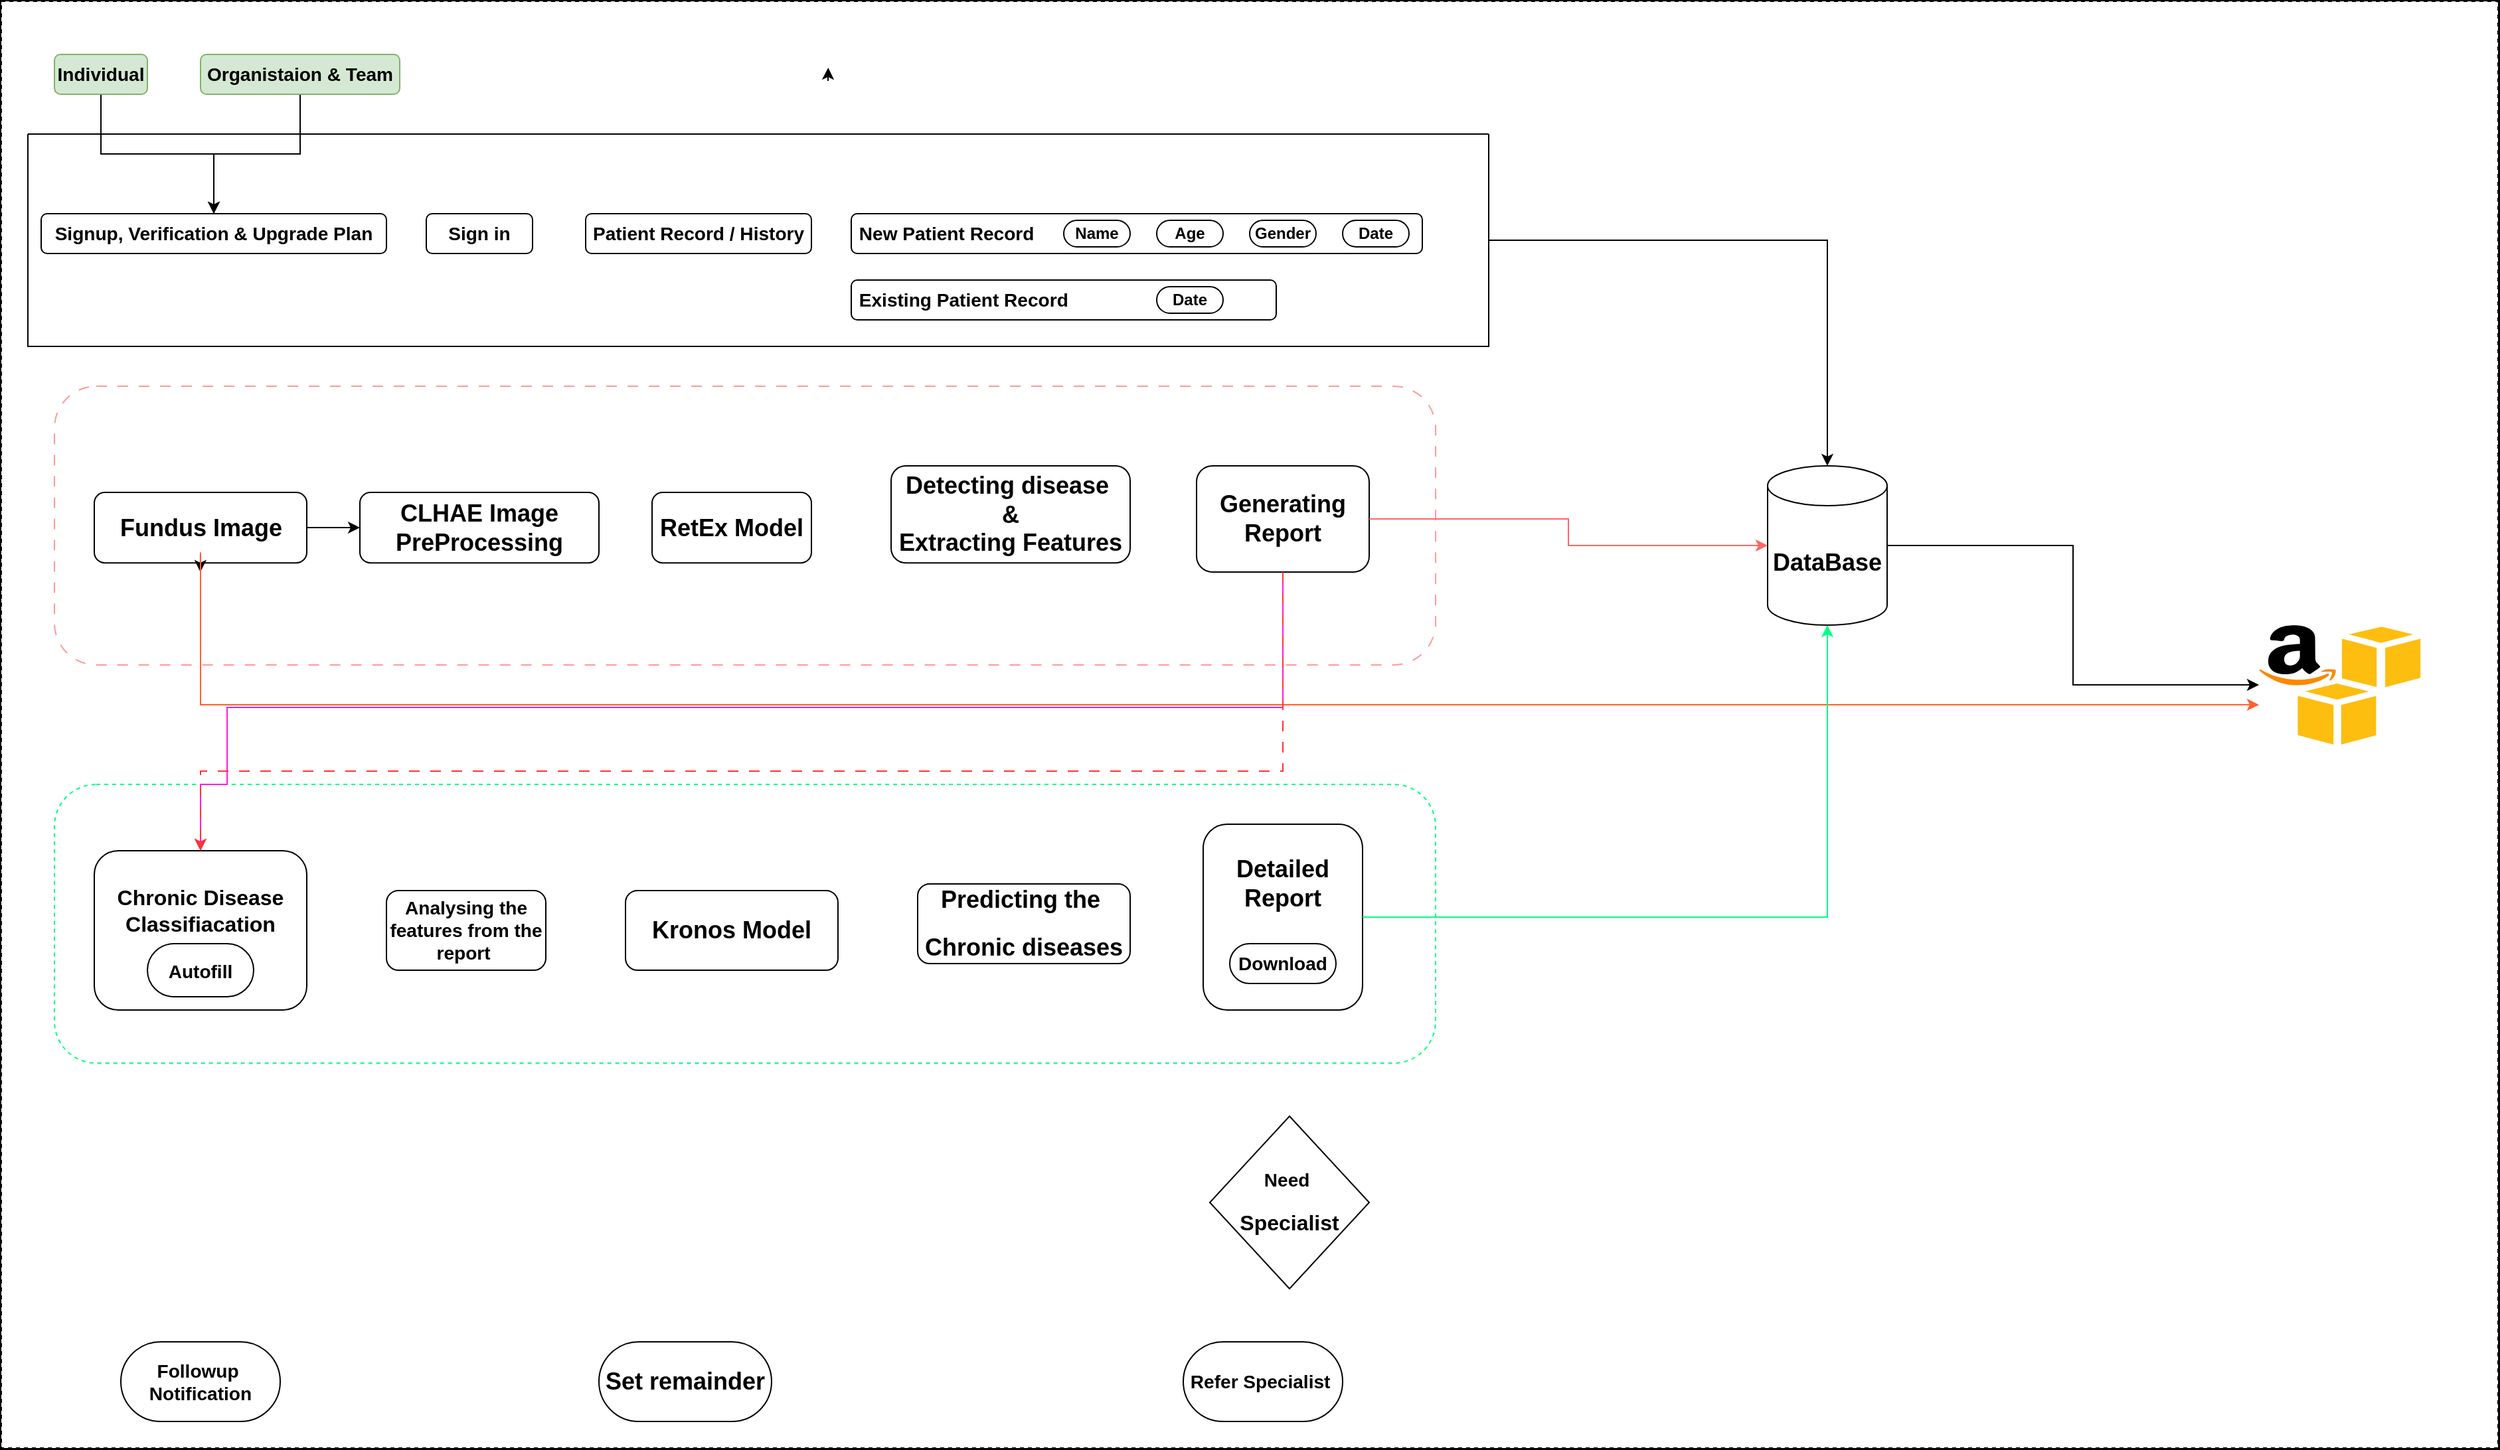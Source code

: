<mxfile version="24.4.3" type="github">
  <diagram name="Page-1" id="CdPkA9zi_ZPxTB_Ssb39">
    <mxGraphModel dx="1843" dy="813" grid="1" gridSize="10" guides="1" tooltips="1" connect="1" arrows="1" fold="1" page="1" pageScale="1" pageWidth="827" pageHeight="1169" background="#000000" math="0" shadow="0">
      <root>
        <mxCell id="0" />
        <mxCell id="1" parent="0" />
        <mxCell id="g4HZZ2Fb6wAWF_wmKjE4-1" value="" style="rounded=0;whiteSpace=wrap;html=1;dashed=1;" parent="1" vertex="1">
          <mxGeometry x="10" y="130" width="1880" height="1090" as="geometry" />
        </mxCell>
        <mxCell id="g4HZZ2Fb6wAWF_wmKjE4-75" style="edgeStyle=orthogonalEdgeStyle;rounded=0;orthogonalLoop=1;jettySize=auto;html=1;exitX=0.5;exitY=1;exitDx=0;exitDy=0;" parent="1" source="g4HZZ2Fb6wAWF_wmKjE4-2" target="g4HZZ2Fb6wAWF_wmKjE4-4" edge="1">
          <mxGeometry relative="1" as="geometry" />
        </mxCell>
        <mxCell id="g4HZZ2Fb6wAWF_wmKjE4-2" value="&lt;h3&gt;&lt;b&gt;&lt;font face=&quot;Helvetica&quot;&gt;Individual&lt;/font&gt;&lt;/b&gt;&lt;/h3&gt;" style="rounded=1;whiteSpace=wrap;html=1;fillColor=#d5e8d4;strokeColor=#82b366;" parent="1" vertex="1">
          <mxGeometry x="50" y="170" width="70" height="30" as="geometry" />
        </mxCell>
        <mxCell id="g4HZZ2Fb6wAWF_wmKjE4-76" style="edgeStyle=orthogonalEdgeStyle;rounded=0;orthogonalLoop=1;jettySize=auto;html=1;entryX=0.5;entryY=0;entryDx=0;entryDy=0;" parent="1" source="g4HZZ2Fb6wAWF_wmKjE4-3" target="g4HZZ2Fb6wAWF_wmKjE4-4" edge="1">
          <mxGeometry relative="1" as="geometry">
            <mxPoint x="170" y="270" as="targetPoint" />
          </mxGeometry>
        </mxCell>
        <mxCell id="g4HZZ2Fb6wAWF_wmKjE4-3" value="&lt;h3&gt;&lt;b&gt;Organistaion &amp;amp; Team&lt;/b&gt;&lt;/h3&gt;" style="rounded=1;whiteSpace=wrap;html=1;fillColor=#d5e8d4;strokeColor=#82b366;points=[[0,0,0,0,0],[0,0.25,0,0,0],[0,0.5,0,0,0],[0,0.75,0,0,0],[0,1,0,0,0],[0.25,0,0,0,0],[0.25,1,0,0,0],[0.5,0,0,0,0],[0.5,1,0,0,0],[0.75,0,0,0,0],[0.75,1,0,0,0],[1,0,0,0,0],[1,0.25,0,0,0],[1,0.5,0,0,0],[1,0.75,0,0,0],[1,1,0,0,0]];" parent="1" vertex="1">
          <mxGeometry x="160" y="170" width="150" height="30" as="geometry" />
        </mxCell>
        <mxCell id="g4HZZ2Fb6wAWF_wmKjE4-4" value="&lt;h3&gt;&lt;b&gt;Signup, Verification &amp;amp; Upgrade Plan&lt;/b&gt;&lt;/h3&gt;" style="rounded=1;whiteSpace=wrap;html=1;" parent="1" vertex="1">
          <mxGeometry x="40" y="290" width="260" height="30" as="geometry" />
        </mxCell>
        <mxCell id="g4HZZ2Fb6wAWF_wmKjE4-16" value="&lt;h3&gt;&lt;b&gt;Sign in&lt;/b&gt;&lt;/h3&gt;" style="rounded=1;whiteSpace=wrap;html=1;" parent="1" vertex="1">
          <mxGeometry x="330" y="290" width="80" height="30" as="geometry" />
        </mxCell>
        <mxCell id="g4HZZ2Fb6wAWF_wmKjE4-18" value="&lt;h3&gt;&lt;b&gt;Patient Record / History&lt;/b&gt;&lt;/h3&gt;" style="rounded=1;whiteSpace=wrap;html=1;" parent="1" vertex="1">
          <mxGeometry x="450" y="290" width="170" height="30" as="geometry" />
        </mxCell>
        <mxCell id="g4HZZ2Fb6wAWF_wmKjE4-19" value="&lt;h3&gt;&lt;b&gt;&amp;nbsp;New Patient Record&lt;/b&gt;&lt;/h3&gt;" style="rounded=1;whiteSpace=wrap;html=1;align=left;" parent="1" vertex="1">
          <mxGeometry x="650" y="290" width="430" height="30" as="geometry" />
        </mxCell>
        <mxCell id="g4HZZ2Fb6wAWF_wmKjE4-20" value="&lt;b&gt;Name&lt;/b&gt;" style="rounded=1;whiteSpace=wrap;html=1;glass=0;arcSize=50;" parent="1" vertex="1">
          <mxGeometry x="810" y="295" width="50" height="20" as="geometry" />
        </mxCell>
        <mxCell id="g4HZZ2Fb6wAWF_wmKjE4-21" value="&lt;b&gt;Date&lt;/b&gt;" style="rounded=1;whiteSpace=wrap;html=1;glass=0;arcSize=50;" parent="1" vertex="1">
          <mxGeometry x="1020" y="295" width="50" height="20" as="geometry" />
        </mxCell>
        <mxCell id="g4HZZ2Fb6wAWF_wmKjE4-22" value="&lt;b&gt;Age&lt;/b&gt;" style="rounded=1;whiteSpace=wrap;html=1;glass=0;arcSize=50;" parent="1" vertex="1">
          <mxGeometry x="880" y="295" width="50" height="20" as="geometry" />
        </mxCell>
        <mxCell id="g4HZZ2Fb6wAWF_wmKjE4-23" value="&lt;b&gt;Gender&lt;/b&gt;" style="rounded=1;whiteSpace=wrap;html=1;glass=0;arcSize=50;" parent="1" vertex="1">
          <mxGeometry x="950" y="295" width="50" height="20" as="geometry" />
        </mxCell>
        <mxCell id="g4HZZ2Fb6wAWF_wmKjE4-25" value="&lt;h3&gt;&lt;b&gt;&amp;nbsp;Existing Patient Record&lt;/b&gt;&lt;/h3&gt;" style="rounded=1;whiteSpace=wrap;html=1;align=left;" parent="1" vertex="1">
          <mxGeometry x="650" y="340" width="320" height="30" as="geometry" />
        </mxCell>
        <mxCell id="g4HZZ2Fb6wAWF_wmKjE4-26" value="&lt;b&gt;Date&lt;/b&gt;" style="rounded=1;whiteSpace=wrap;html=1;glass=0;arcSize=50;" parent="1" vertex="1">
          <mxGeometry x="880" y="345" width="50" height="20" as="geometry" />
        </mxCell>
        <mxCell id="g4HZZ2Fb6wAWF_wmKjE4-34" value="" style="group" parent="1" vertex="1" connectable="0">
          <mxGeometry x="50" y="420" width="1040" height="230" as="geometry" />
        </mxCell>
        <mxCell id="g4HZZ2Fb6wAWF_wmKjE4-27" value="" style="rounded=1;whiteSpace=wrap;html=1;dashed=1;dashPattern=8 8;strokeColor=#FF9999;" parent="g4HZZ2Fb6wAWF_wmKjE4-34" vertex="1">
          <mxGeometry width="1040" height="210" as="geometry" />
        </mxCell>
        <mxCell id="g4HZZ2Fb6wAWF_wmKjE4-35" value="" style="group" parent="g4HZZ2Fb6wAWF_wmKjE4-34" vertex="1" connectable="0">
          <mxGeometry x="30" y="80.003" width="160" height="53.077" as="geometry" />
        </mxCell>
        <mxCell id="g4HZZ2Fb6wAWF_wmKjE4-28" value="&lt;h3&gt;&lt;br&gt;&lt;/h3&gt;" style="rounded=1;whiteSpace=wrap;html=1;movable=1;resizable=1;rotatable=1;deletable=1;editable=1;locked=0;connectable=1;" parent="g4HZZ2Fb6wAWF_wmKjE4-35" vertex="1">
          <mxGeometry width="160" height="53.077" as="geometry" />
        </mxCell>
        <mxCell id="3s8PPzbpMXWGKV4UaF0_-3" style="edgeStyle=orthogonalEdgeStyle;rounded=0;orthogonalLoop=1;jettySize=auto;html=1;exitX=0.5;exitY=1;exitDx=0;exitDy=0;" edge="1" parent="g4HZZ2Fb6wAWF_wmKjE4-35" source="g4HZZ2Fb6wAWF_wmKjE4-30">
          <mxGeometry relative="1" as="geometry">
            <mxPoint x="79.857" y="59.997" as="targetPoint" />
          </mxGeometry>
        </mxCell>
        <mxCell id="g4HZZ2Fb6wAWF_wmKjE4-30" value="&lt;h3&gt;&lt;font style=&quot;font-size: 18px;&quot;&gt;Fundus Image&lt;/font&gt;&lt;/h3&gt;" style="text;html=1;align=center;verticalAlign=middle;whiteSpace=wrap;rounded=0;fontStyle=1;movable=1;resizable=1;rotatable=1;deletable=1;editable=1;locked=0;connectable=1;" parent="g4HZZ2Fb6wAWF_wmKjE4-35" vertex="1">
          <mxGeometry x="17.5" y="7.74" width="125" height="37.596" as="geometry" />
        </mxCell>
        <mxCell id="g4HZZ2Fb6wAWF_wmKjE4-36" value="&lt;h3&gt;&lt;b&gt;&lt;font style=&quot;font-size: 18px;&quot;&gt;CLHAE Image PreProcessing&lt;/font&gt;&lt;/b&gt;&lt;/h3&gt;" style="rounded=1;whiteSpace=wrap;html=1;" parent="g4HZZ2Fb6wAWF_wmKjE4-34" vertex="1">
          <mxGeometry x="230" y="80.003" width="180" height="53.077" as="geometry" />
        </mxCell>
        <mxCell id="g4HZZ2Fb6wAWF_wmKjE4-37" value="&lt;h3&gt;&lt;font style=&quot;font-size: 18px;&quot;&gt;RetEx Model&lt;/font&gt;&lt;/h3&gt;" style="rounded=1;whiteSpace=wrap;html=1;" parent="g4HZZ2Fb6wAWF_wmKjE4-34" vertex="1">
          <mxGeometry x="450" y="80.003" width="120" height="53.077" as="geometry" />
        </mxCell>
        <mxCell id="g4HZZ2Fb6wAWF_wmKjE4-38" value="&lt;h3&gt;&lt;font style=&quot;font-size: 18px;&quot;&gt;&lt;b&gt;Detecting disease&amp;nbsp;&lt;br&gt;&lt;/b&gt;&lt;b&gt;&amp;amp;&lt;br&gt;&lt;/b&gt;&lt;b&gt;Extracting Features&lt;/b&gt;&lt;/font&gt;&lt;/h3&gt;" style="rounded=1;whiteSpace=wrap;html=1;" parent="g4HZZ2Fb6wAWF_wmKjE4-34" vertex="1">
          <mxGeometry x="630" y="60" width="180" height="73.08" as="geometry" />
        </mxCell>
        <mxCell id="g4HZZ2Fb6wAWF_wmKjE4-39" value="&lt;h3&gt;&lt;b&gt;&lt;font style=&quot;font-size: 18px;&quot;&gt;Generating Report&lt;/font&gt;&lt;/b&gt;&lt;/h3&gt;" style="rounded=1;whiteSpace=wrap;html=1;" parent="g4HZZ2Fb6wAWF_wmKjE4-34" vertex="1">
          <mxGeometry x="860" y="60" width="130" height="80" as="geometry" />
        </mxCell>
        <mxCell id="3s8PPzbpMXWGKV4UaF0_-2" value="" style="edgeStyle=orthogonalEdgeStyle;rounded=0;orthogonalLoop=1;jettySize=auto;html=1;" edge="1" parent="g4HZZ2Fb6wAWF_wmKjE4-34" source="g4HZZ2Fb6wAWF_wmKjE4-28" target="g4HZZ2Fb6wAWF_wmKjE4-36">
          <mxGeometry relative="1" as="geometry" />
        </mxCell>
        <mxCell id="g4HZZ2Fb6wAWF_wmKjE4-40" value="" style="rounded=1;whiteSpace=wrap;html=1;dashed=1;strokeColor=#00FF80;" parent="1" vertex="1">
          <mxGeometry x="50" y="720" width="1040" height="210" as="geometry" />
        </mxCell>
        <mxCell id="g4HZZ2Fb6wAWF_wmKjE4-45" value="" style="group" parent="1" vertex="1" connectable="0">
          <mxGeometry x="80" y="770" width="160" height="120" as="geometry" />
        </mxCell>
        <mxCell id="g4HZZ2Fb6wAWF_wmKjE4-41" value="" style="rounded=1;whiteSpace=wrap;html=1;" parent="g4HZZ2Fb6wAWF_wmKjE4-45" vertex="1">
          <mxGeometry width="160" height="120" as="geometry" />
        </mxCell>
        <mxCell id="g4HZZ2Fb6wAWF_wmKjE4-42" value="&lt;h3&gt;&lt;font style=&quot;font-size: 16px;&quot;&gt;&lt;b&gt;Chronic Disease&lt;br&gt;&lt;/b&gt;&lt;b&gt;Classifiacation&lt;/b&gt;&lt;/font&gt;&lt;/h3&gt;" style="text;html=1;align=center;verticalAlign=middle;whiteSpace=wrap;rounded=0;" parent="g4HZZ2Fb6wAWF_wmKjE4-45" vertex="1">
          <mxGeometry x="15" y="30" width="130" height="30" as="geometry" />
        </mxCell>
        <mxCell id="g4HZZ2Fb6wAWF_wmKjE4-43" value="&lt;h2&gt;&lt;b&gt;&lt;font style=&quot;font-size: 14px;&quot;&gt;Autofill&lt;/font&gt;&lt;/b&gt;&lt;/h2&gt;" style="rounded=1;whiteSpace=wrap;html=1;arcSize=50;" parent="g4HZZ2Fb6wAWF_wmKjE4-45" vertex="1">
          <mxGeometry x="40" y="70" width="80" height="40" as="geometry" />
        </mxCell>
        <mxCell id="g4HZZ2Fb6wAWF_wmKjE4-46" value="&lt;h3&gt;&lt;b&gt;&lt;font style=&quot;font-size: 18px;&quot;&gt;Kronos Model&lt;/font&gt;&lt;/b&gt;&lt;/h3&gt;" style="rounded=1;whiteSpace=wrap;html=1;" parent="1" vertex="1">
          <mxGeometry x="480" y="800" width="160" height="60" as="geometry" />
        </mxCell>
        <mxCell id="g4HZZ2Fb6wAWF_wmKjE4-47" value="&lt;h3&gt;&lt;b&gt;Analysing the features from the report&amp;nbsp;&lt;/b&gt;&lt;/h3&gt;" style="rounded=1;whiteSpace=wrap;html=1;" parent="1" vertex="1">
          <mxGeometry x="300" y="800" width="120" height="60" as="geometry" />
        </mxCell>
        <mxCell id="g4HZZ2Fb6wAWF_wmKjE4-48" value="&lt;h3&gt;&lt;font style=&quot;font-size: 18px;&quot;&gt;&lt;b&gt;Predicting the&amp;nbsp;&lt;br&gt;&lt;/b&gt;&lt;/font&gt;&lt;/h3&gt;&lt;h3&gt;&lt;font style=&quot;font-size: 18px;&quot;&gt;&lt;b&gt;Chronic diseases&lt;/b&gt;&lt;/font&gt;&lt;/h3&gt;" style="rounded=1;whiteSpace=wrap;html=1;" parent="1" vertex="1">
          <mxGeometry x="700" y="795" width="160" height="60" as="geometry" />
        </mxCell>
        <mxCell id="g4HZZ2Fb6wAWF_wmKjE4-50" value="" style="rounded=1;whiteSpace=wrap;html=1;" parent="1" vertex="1">
          <mxGeometry x="915" y="750" width="120" height="140" as="geometry" />
        </mxCell>
        <mxCell id="g4HZZ2Fb6wAWF_wmKjE4-51" value="&lt;h3&gt;&lt;b&gt;&lt;font style=&quot;font-size: 18px;&quot;&gt;Detailed Report&lt;/font&gt;&lt;/b&gt;&lt;/h3&gt;" style="text;html=1;align=center;verticalAlign=middle;whiteSpace=wrap;rounded=0;" parent="1" vertex="1">
          <mxGeometry x="945" y="780" width="60" height="30" as="geometry" />
        </mxCell>
        <mxCell id="g4HZZ2Fb6wAWF_wmKjE4-52" value="&lt;font style=&quot;font-size: 14px;&quot;&gt;&lt;b style=&quot;&quot;&gt;Download&lt;/b&gt;&lt;/font&gt;" style="rounded=1;whiteSpace=wrap;html=1;arcSize=50;" parent="1" vertex="1">
          <mxGeometry x="935" y="840" width="80" height="30" as="geometry" />
        </mxCell>
        <mxCell id="g4HZZ2Fb6wAWF_wmKjE4-53" value="&lt;h3&gt;&lt;b&gt;&lt;font style=&quot;font-size: 14px;&quot;&gt;Need&amp;nbsp;&lt;/font&gt;&lt;/b&gt;&lt;/h3&gt;&lt;h3&gt;&lt;b&gt;&lt;font size=&quot;3&quot;&gt;Specialist&lt;/font&gt;&lt;/b&gt;&lt;/h3&gt;" style="rhombus;whiteSpace=wrap;html=1;" parent="1" vertex="1">
          <mxGeometry x="920" y="970" width="120" height="130" as="geometry" />
        </mxCell>
        <mxCell id="g4HZZ2Fb6wAWF_wmKjE4-54" value="&lt;h3&gt;&lt;b&gt;Refer Specialist&amp;nbsp;&lt;/b&gt;&lt;/h3&gt;" style="rounded=1;whiteSpace=wrap;html=1;arcSize=50;" parent="1" vertex="1">
          <mxGeometry x="900" y="1140" width="120" height="60" as="geometry" />
        </mxCell>
        <mxCell id="g4HZZ2Fb6wAWF_wmKjE4-55" value="&lt;h3&gt;&lt;font style=&quot;font-size: 18px;&quot;&gt;Set remainder&lt;/font&gt;&lt;/h3&gt;" style="rounded=1;whiteSpace=wrap;html=1;arcSize=50;" parent="1" vertex="1">
          <mxGeometry x="460" y="1140" width="130" height="60" as="geometry" />
        </mxCell>
        <mxCell id="g4HZZ2Fb6wAWF_wmKjE4-56" value="&lt;h3&gt;&lt;b&gt;Followup&amp;nbsp;&lt;br&gt;&lt;/b&gt;&lt;b&gt;Notification&lt;/b&gt;&lt;/h3&gt;" style="rounded=1;whiteSpace=wrap;html=1;arcSize=50;" parent="1" vertex="1">
          <mxGeometry x="100" y="1140" width="120" height="60" as="geometry" />
        </mxCell>
        <mxCell id="g4HZZ2Fb6wAWF_wmKjE4-57" style="edgeStyle=orthogonalEdgeStyle;rounded=0;orthogonalLoop=1;jettySize=auto;html=1;exitX=0.75;exitY=1;exitDx=0;exitDy=0;entryX=0.752;entryY=0.667;entryDx=0;entryDy=0;entryPerimeter=0;" parent="1" edge="1">
          <mxGeometry relative="1" as="geometry">
            <mxPoint x="632.5" y="190" as="sourcePoint" />
            <mxPoint x="632.64" y="180.01" as="targetPoint" />
          </mxGeometry>
        </mxCell>
        <mxCell id="g4HZZ2Fb6wAWF_wmKjE4-70" style="edgeStyle=orthogonalEdgeStyle;rounded=0;orthogonalLoop=1;jettySize=auto;html=1;" parent="1" source="g4HZZ2Fb6wAWF_wmKjE4-64" target="g4HZZ2Fb6wAWF_wmKjE4-69" edge="1">
          <mxGeometry relative="1" as="geometry" />
        </mxCell>
        <mxCell id="g4HZZ2Fb6wAWF_wmKjE4-64" value="" style="swimlane;startSize=0;" parent="1" vertex="1">
          <mxGeometry x="30" y="230" width="1100" height="160" as="geometry">
            <mxRectangle x="350" y="230" width="50" height="40" as="alternateBounds" />
          </mxGeometry>
        </mxCell>
        <mxCell id="g4HZZ2Fb6wAWF_wmKjE4-72" style="edgeStyle=orthogonalEdgeStyle;rounded=0;orthogonalLoop=1;jettySize=auto;html=1;" parent="1" source="g4HZZ2Fb6wAWF_wmKjE4-69" target="g4HZZ2Fb6wAWF_wmKjE4-71" edge="1">
          <mxGeometry relative="1" as="geometry" />
        </mxCell>
        <mxCell id="g4HZZ2Fb6wAWF_wmKjE4-69" value="&lt;h3&gt;&lt;b&gt;&lt;font style=&quot;font-size: 18px;&quot;&gt;DataBase&lt;/font&gt;&lt;/b&gt;&lt;/h3&gt;" style="shape=cylinder3;whiteSpace=wrap;html=1;boundedLbl=1;backgroundOutline=1;size=15;" parent="1" vertex="1">
          <mxGeometry x="1340" y="480" width="90" height="120" as="geometry" />
        </mxCell>
        <mxCell id="g4HZZ2Fb6wAWF_wmKjE4-71" value="" style="dashed=0;outlineConnect=0;html=1;align=center;labelPosition=center;verticalLabelPosition=bottom;verticalAlign=top;shape=mxgraph.weblogos.aws_s3" parent="1" vertex="1">
          <mxGeometry x="1710" y="600" width="121.6" height="90" as="geometry" />
        </mxCell>
        <mxCell id="g4HZZ2Fb6wAWF_wmKjE4-73" style="edgeStyle=orthogonalEdgeStyle;rounded=0;orthogonalLoop=1;jettySize=auto;html=1;exitX=0.5;exitY=1;exitDx=0;exitDy=0;strokeColor=#FF6130;" parent="1" source="g4HZZ2Fb6wAWF_wmKjE4-30" target="g4HZZ2Fb6wAWF_wmKjE4-71" edge="1">
          <mxGeometry relative="1" as="geometry">
            <Array as="points">
              <mxPoint x="160" y="660" />
            </Array>
          </mxGeometry>
        </mxCell>
        <mxCell id="g4HZZ2Fb6wAWF_wmKjE4-74" style="edgeStyle=orthogonalEdgeStyle;rounded=0;orthogonalLoop=1;jettySize=auto;html=1;entryX=0.5;entryY=1;entryDx=0;entryDy=0;entryPerimeter=0;strokeColor=#00FF80;" parent="1" source="g4HZZ2Fb6wAWF_wmKjE4-50" target="g4HZZ2Fb6wAWF_wmKjE4-69" edge="1">
          <mxGeometry relative="1" as="geometry" />
        </mxCell>
        <mxCell id="g4HZZ2Fb6wAWF_wmKjE4-77" style="edgeStyle=orthogonalEdgeStyle;rounded=0;orthogonalLoop=1;jettySize=auto;html=1;exitX=1;exitY=0.5;exitDx=0;exitDy=0;strokeColor=#FF6666;" parent="1" source="g4HZZ2Fb6wAWF_wmKjE4-39" target="g4HZZ2Fb6wAWF_wmKjE4-69" edge="1">
          <mxGeometry relative="1" as="geometry" />
        </mxCell>
        <mxCell id="3s8PPzbpMXWGKV4UaF0_-1" style="edgeStyle=orthogonalEdgeStyle;rounded=0;orthogonalLoop=1;jettySize=auto;html=1;exitX=0.5;exitY=1;exitDx=0;exitDy=0;entryX=0.5;entryY=0;entryDx=0;entryDy=0;strokeColor=#FF1CE1;" edge="1" parent="1" source="g4HZZ2Fb6wAWF_wmKjE4-39" target="g4HZZ2Fb6wAWF_wmKjE4-41">
          <mxGeometry relative="1" as="geometry">
            <Array as="points">
              <mxPoint x="975" y="662" />
              <mxPoint x="180" y="662" />
              <mxPoint x="180" y="720" />
              <mxPoint x="160" y="720" />
            </Array>
          </mxGeometry>
        </mxCell>
        <mxCell id="osSjEzP64ru5Y68yXrAu-1" style="edgeStyle=orthogonalEdgeStyle;rounded=0;orthogonalLoop=1;jettySize=auto;html=1;entryX=0.5;entryY=0;entryDx=0;entryDy=0;dashed=1;dashPattern=8 8;strokeColor=#FF3333;" edge="1" parent="1" source="g4HZZ2Fb6wAWF_wmKjE4-39" target="g4HZZ2Fb6wAWF_wmKjE4-41">
          <mxGeometry relative="1" as="geometry">
            <Array as="points">
              <mxPoint x="975" y="710" />
              <mxPoint x="160" y="710" />
            </Array>
          </mxGeometry>
        </mxCell>
      </root>
    </mxGraphModel>
  </diagram>
</mxfile>
